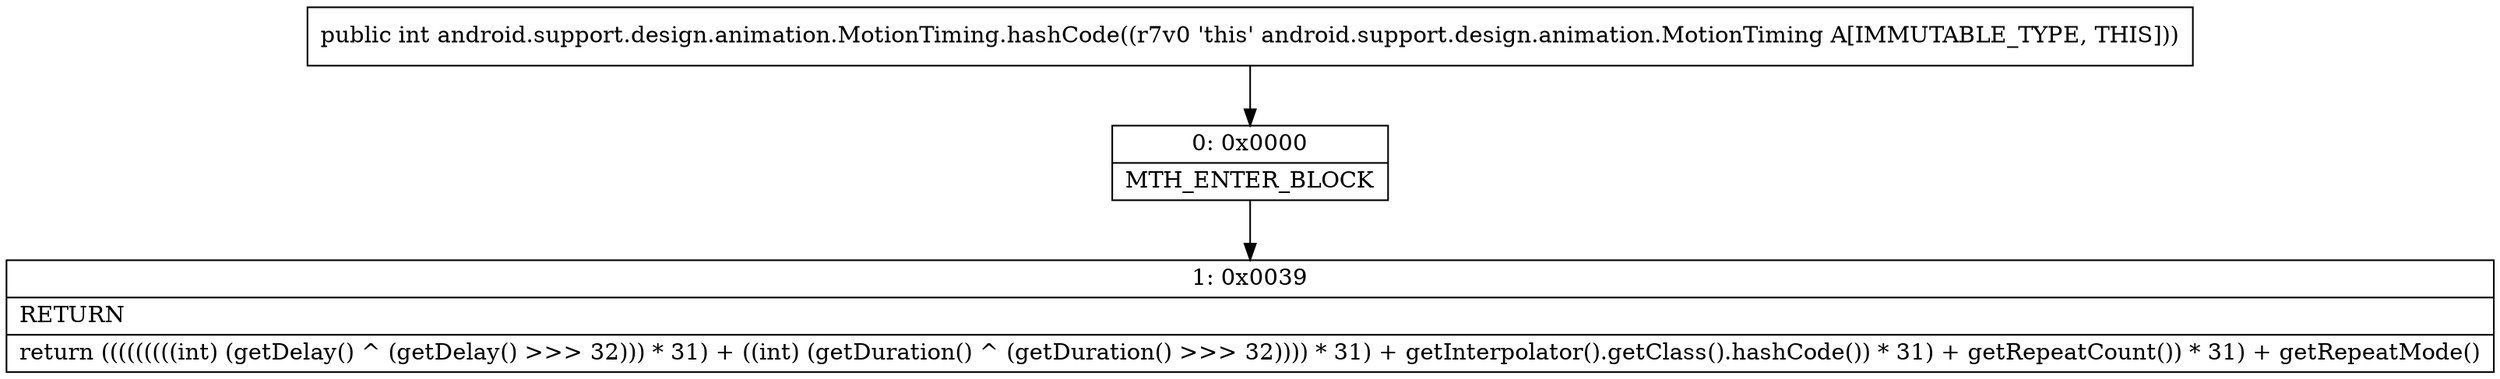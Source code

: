 digraph "CFG forandroid.support.design.animation.MotionTiming.hashCode()I" {
Node_0 [shape=record,label="{0\:\ 0x0000|MTH_ENTER_BLOCK\l}"];
Node_1 [shape=record,label="{1\:\ 0x0039|RETURN\l|return (((((((((int) (getDelay() ^ (getDelay() \>\>\> 32))) * 31) + ((int) (getDuration() ^ (getDuration() \>\>\> 32)))) * 31) + getInterpolator().getClass().hashCode()) * 31) + getRepeatCount()) * 31) + getRepeatMode()\l}"];
MethodNode[shape=record,label="{public int android.support.design.animation.MotionTiming.hashCode((r7v0 'this' android.support.design.animation.MotionTiming A[IMMUTABLE_TYPE, THIS])) }"];
MethodNode -> Node_0;
Node_0 -> Node_1;
}


